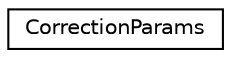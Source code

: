 digraph "Graphical Class Hierarchy"
{
  edge [fontname="Helvetica",fontsize="10",labelfontname="Helvetica",labelfontsize="10"];
  node [fontname="Helvetica",fontsize="10",shape=record];
  rankdir="LR";
  Node1 [label="CorrectionParams",height=0.2,width=0.4,color="black", fillcolor="white", style="filled",URL="$d6/dac/struct_correction_params.html",tooltip="This structure holds walk calibration model identfier and vector of parameters needed for the functio..."];
}
